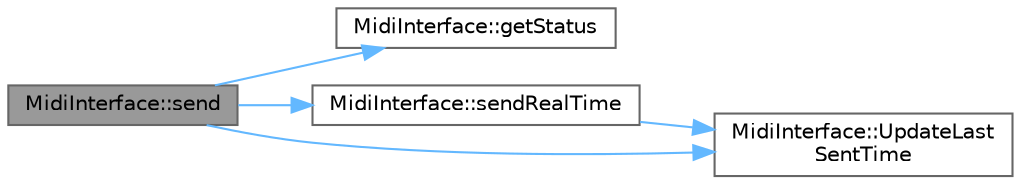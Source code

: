 digraph "MidiInterface::send"
{
 // LATEX_PDF_SIZE
  bgcolor="transparent";
  edge [fontname=Helvetica,fontsize=10,labelfontname=Helvetica,labelfontsize=10];
  node [fontname=Helvetica,fontsize=10,shape=box,height=0.2,width=0.4];
  rankdir="LR";
  Node1 [id="Node000001",label="MidiInterface::send",height=0.2,width=0.4,color="gray40", fillcolor="grey60", style="filled", fontcolor="black",tooltip="Generate and send a MIDI message from the values given."];
  Node1 -> Node2 [id="edge1_Node000001_Node000002",color="steelblue1",style="solid",tooltip=" "];
  Node2 [id="Node000002",label="MidiInterface::getStatus",height=0.2,width=0.4,color="grey40", fillcolor="white", style="filled",URL="$df/d6a/class_midi_interface_a3a9e2b63cb520e9cea9ef24b8333eeb9.html#a3a9e2b63cb520e9cea9ef24b8333eeb9",tooltip=" "];
  Node1 -> Node3 [id="edge2_Node000001_Node000003",color="steelblue1",style="solid",tooltip=" "];
  Node3 [id="Node000003",label="MidiInterface::sendRealTime",height=0.2,width=0.4,color="grey40", fillcolor="white", style="filled",URL="$d7/db2/group__output_gac23eb04a4dc0d764d6db6f71c43fda12.html#gac23eb04a4dc0d764d6db6f71c43fda12",tooltip="Send a Real Time (one byte) message."];
  Node3 -> Node4 [id="edge3_Node000003_Node000004",color="steelblue1",style="solid",tooltip=" "];
  Node4 [id="Node000004",label="MidiInterface::UpdateLast\lSentTime",height=0.2,width=0.4,color="grey40", fillcolor="white", style="filled",URL="$df/d55/group__thru_ga536d29969dc2a187d9872c5c341ea1ea.html#ga536d29969dc2a187d9872c5c341ea1ea",tooltip=" "];
  Node1 -> Node4 [id="edge4_Node000001_Node000004",color="steelblue1",style="solid",tooltip=" "];
}
